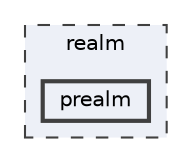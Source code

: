 digraph "/home/runner/work/realm/realm/realm-src/realm/prealm"
{
 // LATEX_PDF_SIZE
  bgcolor="transparent";
  edge [fontname=Helvetica,fontsize=10,labelfontname=Helvetica,labelfontsize=10];
  node [fontname=Helvetica,fontsize=10,shape=box,height=0.2,width=0.4];
  compound=true
  subgraph clusterdir_76d0aa56d6d0fcf837f4708a961e515b {
    graph [ bgcolor="#edf0f7", pencolor="grey25", label="realm", fontname=Helvetica,fontsize=10 style="filled,dashed", URL="dir_76d0aa56d6d0fcf837f4708a961e515b.html",tooltip=""]
  dir_cc5c1a2e832bfdf0c6bcdd64d15f1ca7 [label="prealm", fillcolor="#edf0f7", color="grey25", style="filled,bold", URL="dir_cc5c1a2e832bfdf0c6bcdd64d15f1ca7.html",tooltip=""];
  }
}
